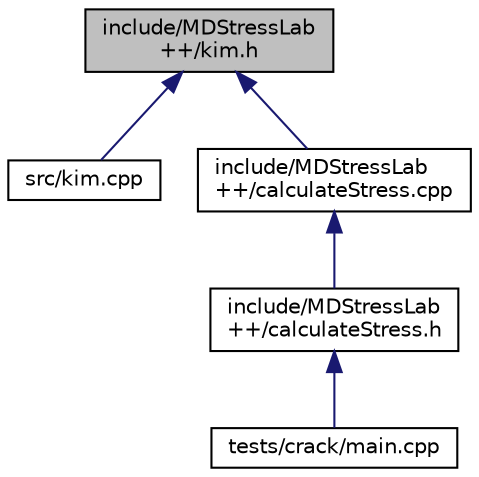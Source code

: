 digraph "include/MDStressLab++/kim.h"
{
  edge [fontname="Helvetica",fontsize="10",labelfontname="Helvetica",labelfontsize="10"];
  node [fontname="Helvetica",fontsize="10",shape=record];
  Node1 [label="include/MDStressLab\l++/kim.h",height=0.2,width=0.4,color="black", fillcolor="grey75", style="filled", fontcolor="black"];
  Node1 -> Node2 [dir="back",color="midnightblue",fontsize="10",style="solid",fontname="Helvetica"];
  Node2 [label="src/kim.cpp",height=0.2,width=0.4,color="black", fillcolor="white", style="filled",URL="$kim_8cpp.html"];
  Node1 -> Node3 [dir="back",color="midnightblue",fontsize="10",style="solid",fontname="Helvetica"];
  Node3 [label="include/MDStressLab\l++/calculateStress.cpp",height=0.2,width=0.4,color="black", fillcolor="white", style="filled",URL="$calculateStress_8cpp.html"];
  Node3 -> Node4 [dir="back",color="midnightblue",fontsize="10",style="solid",fontname="Helvetica"];
  Node4 [label="include/MDStressLab\l++/calculateStress.h",height=0.2,width=0.4,color="black", fillcolor="white", style="filled",URL="$calculateStress_8h.html"];
  Node4 -> Node5 [dir="back",color="midnightblue",fontsize="10",style="solid",fontname="Helvetica"];
  Node5 [label="tests/crack/main.cpp",height=0.2,width=0.4,color="black", fillcolor="white", style="filled",URL="$main_8cpp.html"];
}
